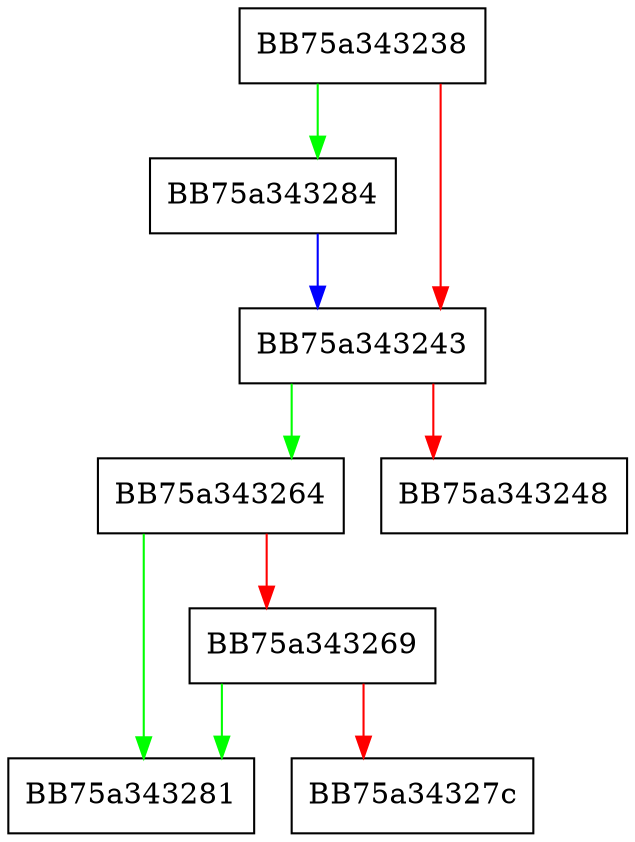 digraph ProbeNetEmuContextFromDTContext {
  node [shape="box"];
  graph [splines=ortho];
  BB75a343238 -> BB75a343284 [color="green"];
  BB75a343238 -> BB75a343243 [color="red"];
  BB75a343243 -> BB75a343264 [color="green"];
  BB75a343243 -> BB75a343248 [color="red"];
  BB75a343264 -> BB75a343281 [color="green"];
  BB75a343264 -> BB75a343269 [color="red"];
  BB75a343269 -> BB75a343281 [color="green"];
  BB75a343269 -> BB75a34327c [color="red"];
  BB75a343284 -> BB75a343243 [color="blue"];
}